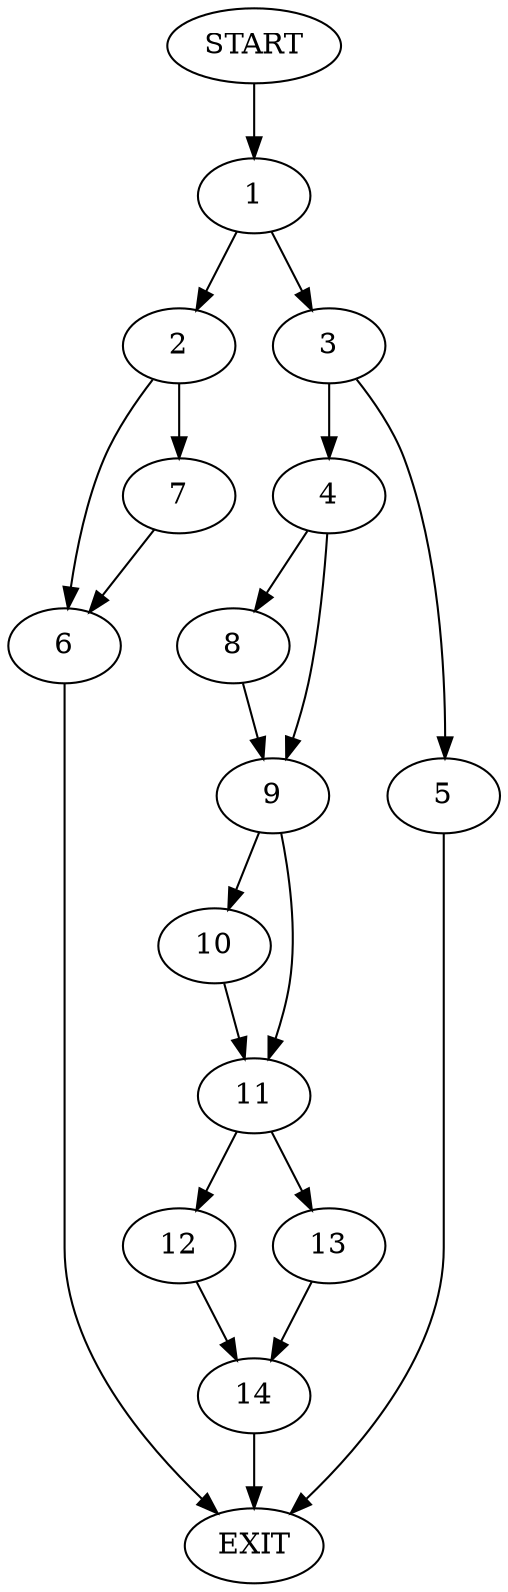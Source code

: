 digraph {
0 [label="START"]
15 [label="EXIT"]
0 -> 1
1 -> 2
1 -> 3
3 -> 4
3 -> 5
2 -> 6
2 -> 7
7 -> 6
6 -> 15
4 -> 8
4 -> 9
5 -> 15
9 -> 10
9 -> 11
8 -> 9
10 -> 11
11 -> 12
11 -> 13
12 -> 14
13 -> 14
14 -> 15
}
